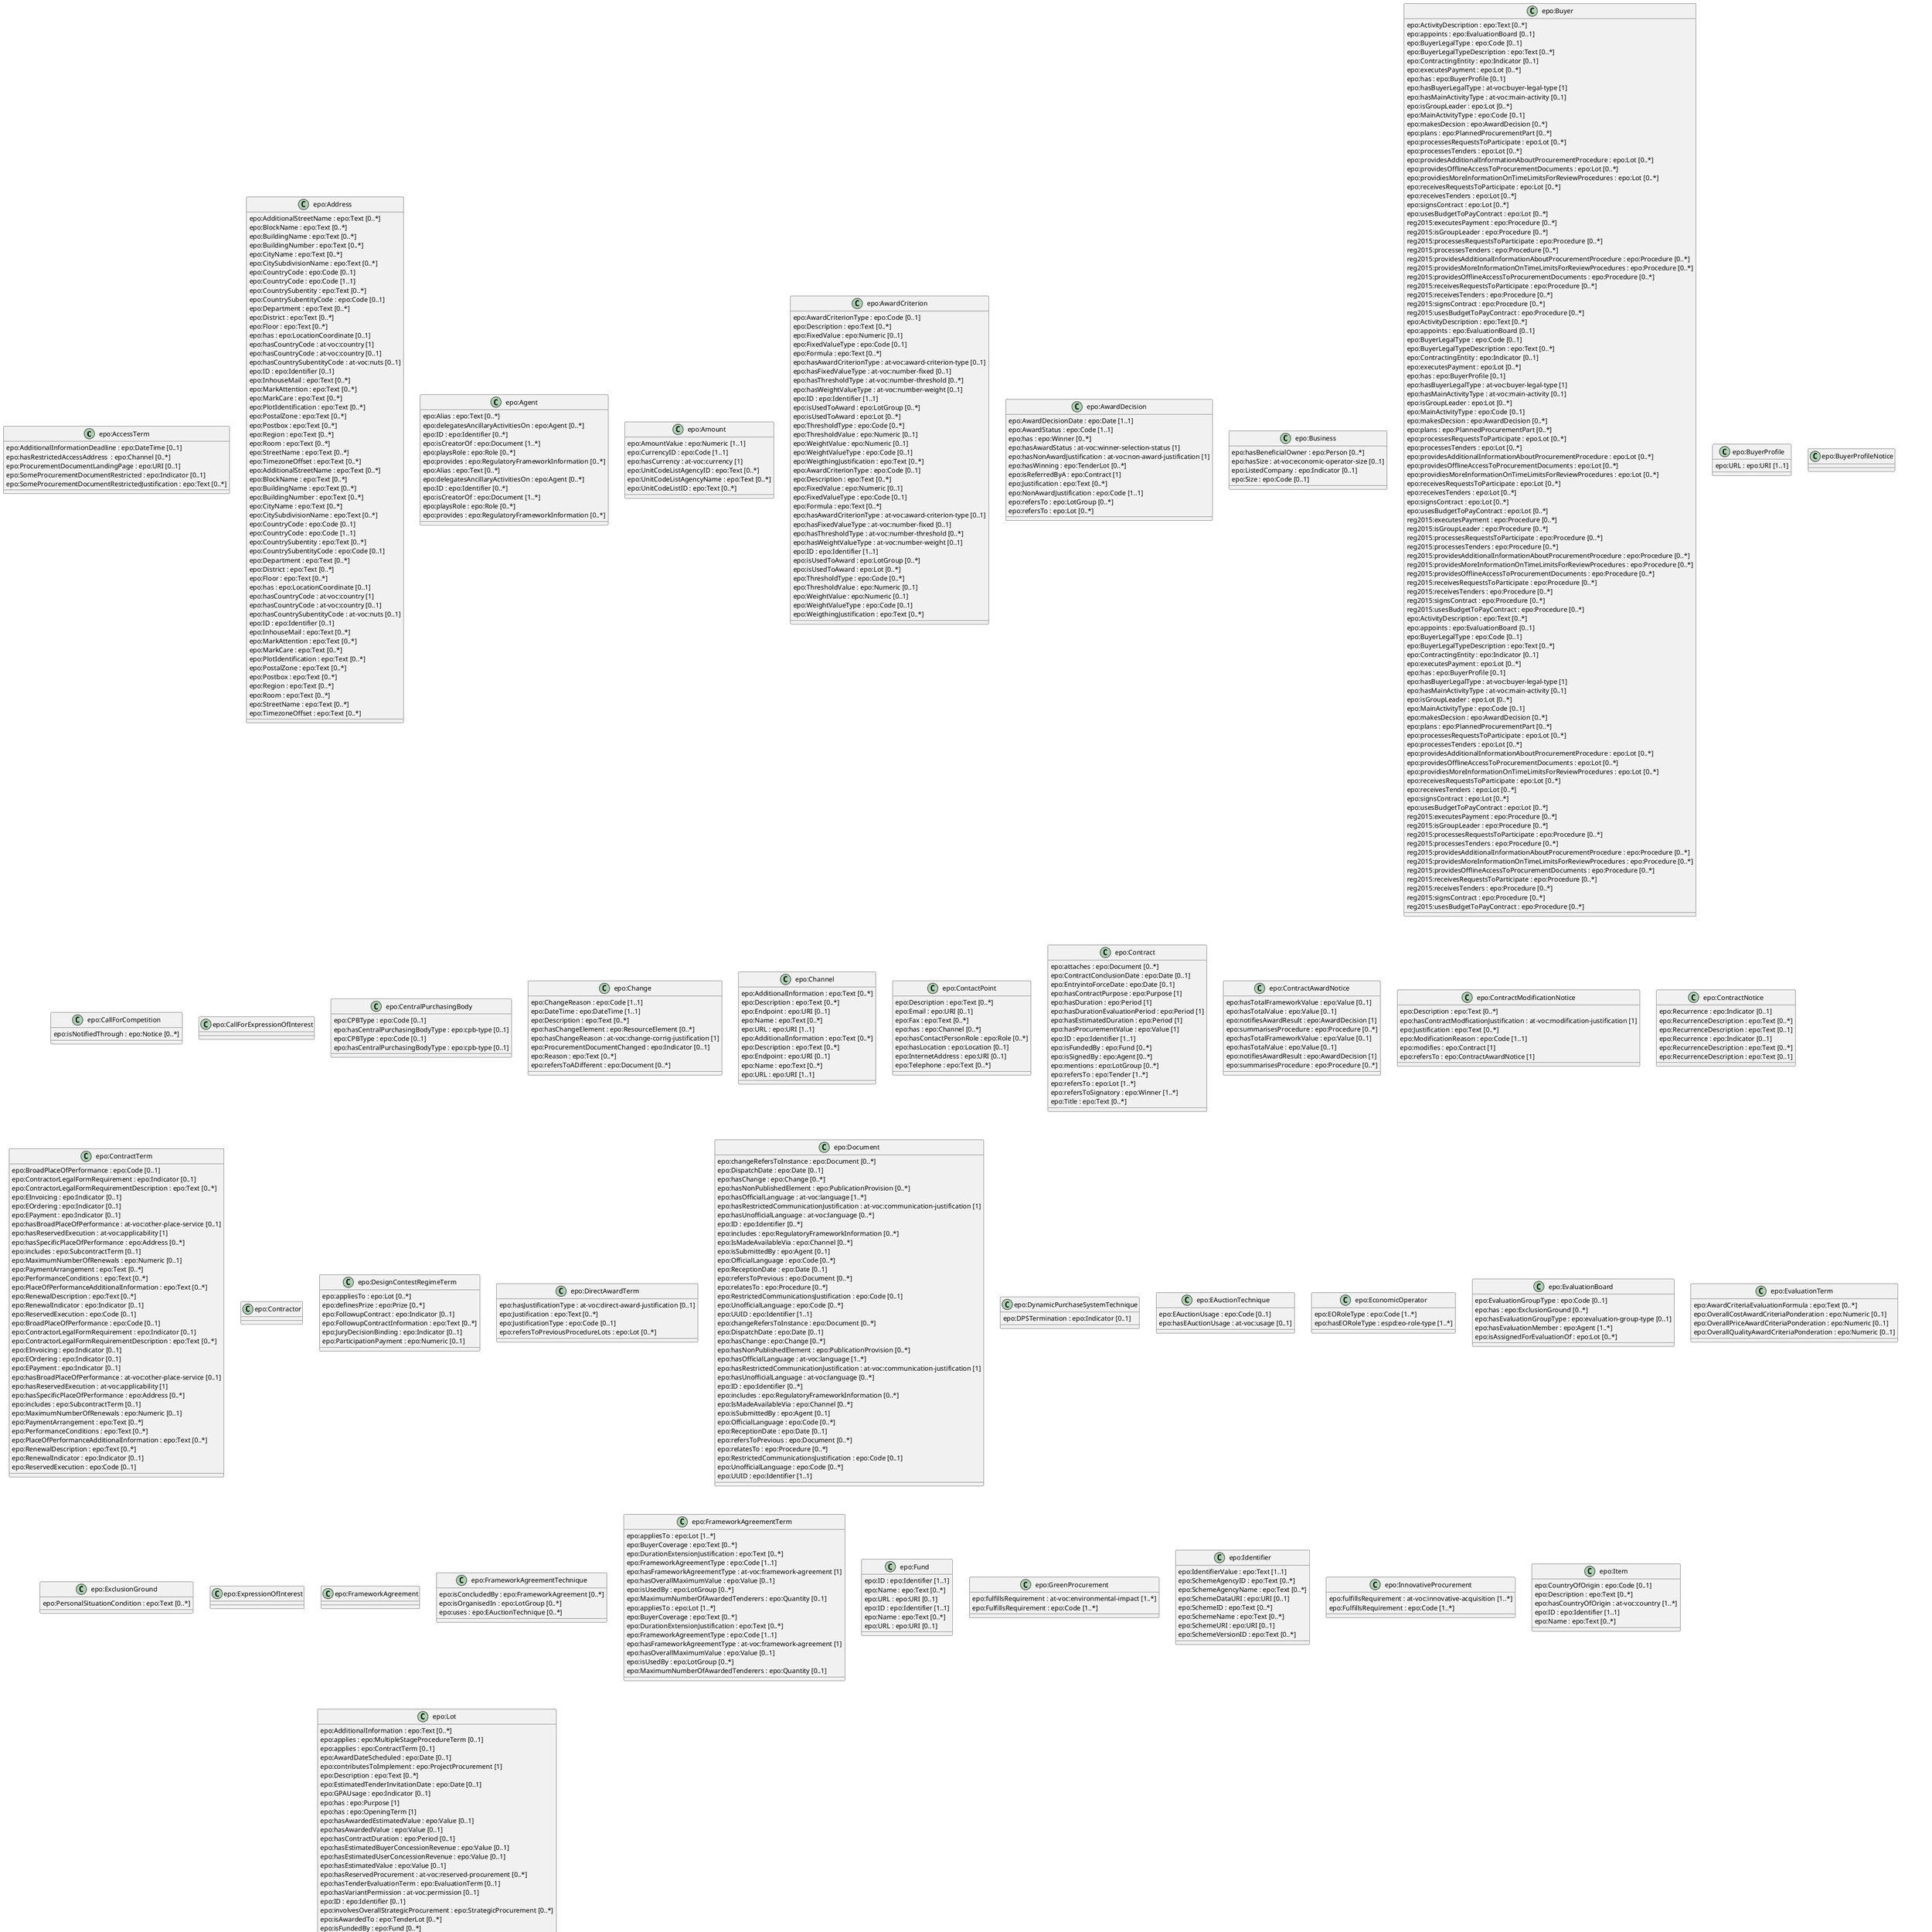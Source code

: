 
@startuml
class "epo:AccessTerm" {
  epo:AdditionalInformationDeadline : epo:DateTime [0..1]
  epo:hasRestrictedAccessAddress  : epo:Channel [0..*]
  epo:ProcurementDocumentLandingPage : epo:URI [0..1]
  epo:SomeProcurementDocumentRestricted : epo:Indicator [0..1]
  epo:SomeProcurementDocumentRestrictedJustification : epo:Text [0..*]
}

class "epo:Address" {
  epo:AdditionalStreetName : epo:Text [0..*]
  epo:BlockName : epo:Text [0..*]
  epo:BuildingName : epo:Text [0..*]
  epo:BuildingNumber : epo:Text [0..*]
  epo:CityName : epo:Text [0..*]
  epo:CitySubdivisionName : epo:Text [0..*]
  epo:CountryCode : epo:Code [0..1]
  epo:CountryCode : epo:Code [1..1]
  epo:CountrySubentity : epo:Text [0..*]
  epo:CountrySubentityCode : epo:Code [0..1]
  epo:Department : epo:Text [0..*]
  epo:District : epo:Text [0..*]
  epo:Floor : epo:Text [0..*]
  epo:has : epo:LocationCoordinate [0..1]
  epo:hasCountryCode : at-voc:country [1]
  epo:hasCountryCode : at-voc:country [0..1]
  epo:hasCountrySubentityCode : at-voc:nuts [0..1]
  epo:ID : epo:Identifier [0..1]
  epo:InhouseMail : epo:Text [0..*]
  epo:MarkAttention : epo:Text [0..*]
  epo:MarkCare : epo:Text [0..*]
  epo:PlotIdentification : epo:Text [0..*]
  epo:PostalZone : epo:Text [0..*]
  epo:Postbox : epo:Text [0..*]
  epo:Region : epo:Text [0..*]
  epo:Room : epo:Text [0..*]
  epo:StreetName : epo:Text [0..*]
  epo:TimezoneOffset : epo:Text [0..*]
}

class "epo:Address" {
  epo:AdditionalStreetName : epo:Text [0..*]
  epo:BlockName : epo:Text [0..*]
  epo:BuildingName : epo:Text [0..*]
  epo:BuildingNumber : epo:Text [0..*]
  epo:CityName : epo:Text [0..*]
  epo:CitySubdivisionName : epo:Text [0..*]
  epo:CountryCode : epo:Code [0..1]
  epo:CountryCode : epo:Code [1..1]
  epo:CountrySubentity : epo:Text [0..*]
  epo:CountrySubentityCode : epo:Code [0..1]
  epo:Department : epo:Text [0..*]
  epo:District : epo:Text [0..*]
  epo:Floor : epo:Text [0..*]
  epo:has : epo:LocationCoordinate [0..1]
  epo:hasCountryCode : at-voc:country [1]
  epo:hasCountryCode : at-voc:country [0..1]
  epo:hasCountrySubentityCode : at-voc:nuts [0..1]
  epo:ID : epo:Identifier [0..1]
  epo:InhouseMail : epo:Text [0..*]
  epo:MarkAttention : epo:Text [0..*]
  epo:MarkCare : epo:Text [0..*]
  epo:PlotIdentification : epo:Text [0..*]
  epo:PostalZone : epo:Text [0..*]
  epo:Postbox : epo:Text [0..*]
  epo:Region : epo:Text [0..*]
  epo:Room : epo:Text [0..*]
  epo:StreetName : epo:Text [0..*]
  epo:TimezoneOffset : epo:Text [0..*]
}

class "epo:Agent" {
  epo:Alias : epo:Text [0..*]
  epo:delegatesAncillaryActivitiesOn : epo:Agent [0..*]
  epo:ID : epo:Identifier [0..*]
  epo:isCreatorOf : epo:Document [1..*]
  epo:playsRole : epo:Role [0..*]
  epo:provides : epo:RegulatoryFrameworkInformation [0..*]
}

class "epo:Agent" {
  epo:Alias : epo:Text [0..*]
  epo:delegatesAncillaryActivitiesOn : epo:Agent [0..*]
  epo:ID : epo:Identifier [0..*]
  epo:isCreatorOf : epo:Document [1..*]
  epo:playsRole : epo:Role [0..*]
  epo:provides : epo:RegulatoryFrameworkInformation [0..*]
}

class "epo:Amount" {
  epo:AmountValue : epo:Numeric [1..1]
  epo:CurrencyID : epo:Code [1..1]
  epo:hasCurrency : at-voc:currency [1]
  epo:UnitCodeListAgencyID : epo:Text [0..*]
  epo:UnitCodeListAgencyName : epo:Text [0..*]
  epo:UnitCodeListID : epo:Text [0..*]
}

class "epo:AwardCriterion" {
  epo:AwardCriterionType : epo:Code [0..1]
  epo:Description : epo:Text [0..*]
  epo:FixedValue : epo:Numeric [0..1]
  epo:FixedValueType : epo:Code [0..1]
  epo:Formula : epo:Text [0..*]
  epo:hasAwardCriterionType : at-voc:award-criterion-type [0..1]
  epo:hasFixedValueType : at-voc:number-fixed [0..1]
  epo:hasThresholdType : at-voc:number-threshold [0..*]
  epo:hasWeightValueType : at-voc:number-weight [0..1]
  epo:ID : epo:Identifier [1..1]
  epo:isUsedToAward : epo:LotGroup [0..*]
  epo:isUsedToAward : epo:Lot [0..*]
  epo:ThresholdType : epo:Code [0..*]
  epo:ThresholdValue : epo:Numeric [0..1]
  epo:WeightValue : epo:Numeric [0..1]
  epo:WeightValueType : epo:Code [0..1]
  epo:WeigthingJustification : epo:Text [0..*]
}

class "epo:AwardCriterion" {
  epo:AwardCriterionType : epo:Code [0..1]
  epo:Description : epo:Text [0..*]
  epo:FixedValue : epo:Numeric [0..1]
  epo:FixedValueType : epo:Code [0..1]
  epo:Formula : epo:Text [0..*]
  epo:hasAwardCriterionType : at-voc:award-criterion-type [0..1]
  epo:hasFixedValueType : at-voc:number-fixed [0..1]
  epo:hasThresholdType : at-voc:number-threshold [0..*]
  epo:hasWeightValueType : at-voc:number-weight [0..1]
  epo:ID : epo:Identifier [1..1]
  epo:isUsedToAward : epo:LotGroup [0..*]
  epo:isUsedToAward : epo:Lot [0..*]
  epo:ThresholdType : epo:Code [0..*]
  epo:ThresholdValue : epo:Numeric [0..1]
  epo:WeightValue : epo:Numeric [0..1]
  epo:WeightValueType : epo:Code [0..1]
  epo:WeigthingJustification : epo:Text [0..*]
}

class "epo:AwardDecision" {
  epo:AwardDecisionDate : epo:Date [1..1]
  epo:AwardStatus : epo:Code [1..1]
  epo:has : epo:Winner [0..*]
  epo:hasAwardStatus : at-voc:winner-selection-status [1]
  epo:hasNonAwardJustification : at-voc:non-award-justification [1]
  epo:hasWinning : epo:TenderLot [0..*]
  epo:isReferredByA : epo:Contract [1]
  epo:Justification : epo:Text [0..*]
  epo:NonAwardJustification : epo:Code [1..1]
  epo:refersTo : epo:LotGroup [0..*]
  epo:refersTo : epo:Lot [0..*]
}

class "epo:Business" {
  epo:hasBeneficialOwner : epo:Person [0..*]
  epo:hasSize : at-voc:economic-operator-size [0..1]
  epo:ListedCompany : epo:Indicator [0..1]
  epo:Size : epo:Code [0..1]
}

class "epo:Buyer" {
  epo:ActivityDescription : epo:Text [0..*]
  epo:appoints : epo:EvaluationBoard [0..1]
  epo:BuyerLegalType : epo:Code [0..1]
  epo:BuyerLegalTypeDescription : epo:Text [0..*]
  epo:ContractingEntity : epo:Indicator [0..1]
  epo:executesPayment : epo:Lot [0..*]
  epo:has : epo:BuyerProfile [0..1]
  epo:hasBuyerLegalType : at-voc:buyer-legal-type [1]
  epo:hasMainActivityType : at-voc:main-activity [0..1]
  epo:isGroupLeader : epo:Lot [0..*]
  epo:MainActivityType : epo:Code [0..1]
  epo:makesDecsion : epo:AwardDecision [0..*]
  epo:plans : epo:PlannedProcurementPart [0..*]
  epo:processesRequestsToParticipate : epo:Lot [0..*]
  epo:processesTenders : epo:Lot [0..*]
  epo:providesAdditionalInformationAboutProcurementProcedure : epo:Lot [0..*]
  epo:providesOfflineAccessToProcurementDocuments : epo:Lot [0..*]
  epo:providiesMoreInformationOnTimeLimitsForReviewProcedures : epo:Lot [0..*]
  epo:receivesRequestsToParticipate : epo:Lot [0..*]
  epo:receivesTenders : epo:Lot [0..*]
  epo:signsContract : epo:Lot [0..*]
  epo:usesBudgetToPayContract : epo:Lot [0..*]
  reg2015:executesPayment : epo:Procedure [0..*]
  reg2015:isGroupLeader : epo:Procedure [0..*]
  reg2015:processesRequestsToParticipate : epo:Procedure [0..*]
  reg2015:processesTenders : epo:Procedure [0..*]
  reg2015:providesAdditionalInformationAboutProcurementProcedure : epo:Procedure [0..*]
  reg2015:providesMoreInformationOnTimeLimitsForReviewProcedures : epo:Procedure [0..*]
  reg2015:providesOfflineAccessToProcurementDocuments : epo:Procedure [0..*]
  reg2015:receivesRequestsToParticipate : epo:Procedure [0..*]
  reg2015:receivesTenders : epo:Procedure [0..*]
  reg2015:signsContract : epo:Procedure [0..*]
  reg2015:usesBudgetToPayContract : epo:Procedure [0..*]
}

class "epo:Buyer" {
  epo:ActivityDescription : epo:Text [0..*]
  epo:appoints : epo:EvaluationBoard [0..1]
  epo:BuyerLegalType : epo:Code [0..1]
  epo:BuyerLegalTypeDescription : epo:Text [0..*]
  epo:ContractingEntity : epo:Indicator [0..1]
  epo:executesPayment : epo:Lot [0..*]
  epo:has : epo:BuyerProfile [0..1]
  epo:hasBuyerLegalType : at-voc:buyer-legal-type [1]
  epo:hasMainActivityType : at-voc:main-activity [0..1]
  epo:isGroupLeader : epo:Lot [0..*]
  epo:MainActivityType : epo:Code [0..1]
  epo:makesDecsion : epo:AwardDecision [0..*]
  epo:plans : epo:PlannedProcurementPart [0..*]
  epo:processesRequestsToParticipate : epo:Lot [0..*]
  epo:processesTenders : epo:Lot [0..*]
  epo:providesAdditionalInformationAboutProcurementProcedure : epo:Lot [0..*]
  epo:providesOfflineAccessToProcurementDocuments : epo:Lot [0..*]
  epo:providiesMoreInformationOnTimeLimitsForReviewProcedures : epo:Lot [0..*]
  epo:receivesRequestsToParticipate : epo:Lot [0..*]
  epo:receivesTenders : epo:Lot [0..*]
  epo:signsContract : epo:Lot [0..*]
  epo:usesBudgetToPayContract : epo:Lot [0..*]
  reg2015:executesPayment : epo:Procedure [0..*]
  reg2015:isGroupLeader : epo:Procedure [0..*]
  reg2015:processesRequestsToParticipate : epo:Procedure [0..*]
  reg2015:processesTenders : epo:Procedure [0..*]
  reg2015:providesAdditionalInformationAboutProcurementProcedure : epo:Procedure [0..*]
  reg2015:providesMoreInformationOnTimeLimitsForReviewProcedures : epo:Procedure [0..*]
  reg2015:providesOfflineAccessToProcurementDocuments : epo:Procedure [0..*]
  reg2015:receivesRequestsToParticipate : epo:Procedure [0..*]
  reg2015:receivesTenders : epo:Procedure [0..*]
  reg2015:signsContract : epo:Procedure [0..*]
  reg2015:usesBudgetToPayContract : epo:Procedure [0..*]
}

class "epo:Buyer" {
  epo:ActivityDescription : epo:Text [0..*]
  epo:appoints : epo:EvaluationBoard [0..1]
  epo:BuyerLegalType : epo:Code [0..1]
  epo:BuyerLegalTypeDescription : epo:Text [0..*]
  epo:ContractingEntity : epo:Indicator [0..1]
  epo:executesPayment : epo:Lot [0..*]
  epo:has : epo:BuyerProfile [0..1]
  epo:hasBuyerLegalType : at-voc:buyer-legal-type [1]
  epo:hasMainActivityType : at-voc:main-activity [0..1]
  epo:isGroupLeader : epo:Lot [0..*]
  epo:MainActivityType : epo:Code [0..1]
  epo:makesDecsion : epo:AwardDecision [0..*]
  epo:plans : epo:PlannedProcurementPart [0..*]
  epo:processesRequestsToParticipate : epo:Lot [0..*]
  epo:processesTenders : epo:Lot [0..*]
  epo:providesAdditionalInformationAboutProcurementProcedure : epo:Lot [0..*]
  epo:providesOfflineAccessToProcurementDocuments : epo:Lot [0..*]
  epo:providiesMoreInformationOnTimeLimitsForReviewProcedures : epo:Lot [0..*]
  epo:receivesRequestsToParticipate : epo:Lot [0..*]
  epo:receivesTenders : epo:Lot [0..*]
  epo:signsContract : epo:Lot [0..*]
  epo:usesBudgetToPayContract : epo:Lot [0..*]
  reg2015:executesPayment : epo:Procedure [0..*]
  reg2015:isGroupLeader : epo:Procedure [0..*]
  reg2015:processesRequestsToParticipate : epo:Procedure [0..*]
  reg2015:processesTenders : epo:Procedure [0..*]
  reg2015:providesAdditionalInformationAboutProcurementProcedure : epo:Procedure [0..*]
  reg2015:providesMoreInformationOnTimeLimitsForReviewProcedures : epo:Procedure [0..*]
  reg2015:providesOfflineAccessToProcurementDocuments : epo:Procedure [0..*]
  reg2015:receivesRequestsToParticipate : epo:Procedure [0..*]
  reg2015:receivesTenders : epo:Procedure [0..*]
  reg2015:signsContract : epo:Procedure [0..*]
  reg2015:usesBudgetToPayContract : epo:Procedure [0..*]
}

class "epo:BuyerProfile" {
  epo:URL : epo:URI [1..1]
}

class "epo:BuyerProfileNotice" {

}

class "epo:CallForCompetition" {
  epo:isNotifiedThrough : epo:Notice [0..*]
}

class "epo:CallForExpressionOfInterest" {

}

class "epo:CentralPurchasingBody" {
  epo:CPBType : epo:Code [0..1]
  epo:hasCentralPurchasingBodyType : epo:cpb-type [0..1]
}

class "epo:CentralPurchasingBody" {
  epo:CPBType : epo:Code [0..1]
  epo:hasCentralPurchasingBodyType : epo:cpb-type [0..1]
}

class "epo:Change" {
  epo:ChangeReason : epo:Code [1..1]
  epo:DateTime : epo:DateTime [1..1]
  epo:Description : epo:Text [0..*]
  epo:hasChangeElement : epo:ResourceElement [0..*]
  epo:hasChangeReason : at-voc:change-corrig-justification [1]
  epo:ProcurementDocumentChanged : epo:Indicator [0..1]
  epo:Reason : epo:Text [0..*]
  epo:refersToADifferent : epo:Document [0..*]
}

class "epo:Channel" {
  epo:AdditionalInformation : epo:Text [0..*]
  epo:Description : epo:Text [0..*]
  epo:Endpoint : epo:URI [0..1]
  epo:Name : epo:Text [0..*]
  epo:URL : epo:URI [1..1]
}

class "epo:Channel" {
  epo:AdditionalInformation : epo:Text [0..*]
  epo:Description : epo:Text [0..*]
  epo:Endpoint : epo:URI [0..1]
  epo:Name : epo:Text [0..*]
  epo:URL : epo:URI [1..1]
}

class "epo:ContactPoint" {
  epo:Description : epo:Text [0..*]
  epo:Email : epo:URI [0..1]
  epo:Fax : epo:Text [0..*]
  epo:has : epo:Channel [0..*]
  epo:hasContactPersonRole : epo:Role [0..*]
  epo:hasLocation : epo:Location [0..1]
  epo:InternetAddress : epo:URI [0..1]
  epo:Telephone : epo:Text [0..*]
}

class "epo:Contract" {
  epo:attaches : epo:Document [0..*]
  epo:ContractConclusionDate : epo:Date [0..1]
  epo:EntryintoForceDate : epo:Date [0..1]
  epo:hasContractPurpose : epo:Purpose [1]
  epo:hasDuration : epo:Period [1]
  epo:hasDurationEvaluationPeriod : epo:Period [1]
  epo:hasEstimatedDuration : epo:Period [1]
  epo:hasProcurementValue : epo:Value [1]
  epo:ID : epo:Identifier [1..1]
  epo:isFundedBy : epo:Fund [0..*]
  epo:isSignedBy : epo:Agent [0..*]
  epo:mentions : epo:LotGroup [0..*]
  epo:refersTo : epo:Tender [1..*]
  epo:refersTo : epo:Lot [1..*]
  epo:refersToSignatory : epo:Winner [1..*]
  epo:Title : epo:Text [0..*]
}

class "epo:ContractAwardNotice" {
  epo:hasTotalFrameworkValue : epo:Value [0..1]
  epo:hasTotalValue : epo:Value [0..1]
  epo:notifiesAwardResult : epo:AwardDecision [1]
  epo:summarisesProcedure : epo:Procedure [0..*]
}

class "epo:ContractAwardNotice" {
  epo:hasTotalFrameworkValue : epo:Value [0..1]
  epo:hasTotalValue : epo:Value [0..1]
  epo:notifiesAwardResult : epo:AwardDecision [1]
  epo:summarisesProcedure : epo:Procedure [0..*]
}

class "epo:ContractModificationNotice" {
  epo:Description : epo:Text [0..*]
  epo:hasContractModficationJustification : at-voc:modification-justification [1]
  epo:Justification : epo:Text [0..*]
  epo:ModificationReason : epo:Code [1..1]
  epo:modifies : epo:Contract [1]
  epo:refersTo : epo:ContractAwardNotice [1]
}

class "epo:ContractNotice" {
  epo:Recurrence : epo:Indicator [0..1]
  epo:RecurrenceDescription : epo:Text [0..*]
  epo:RecurrenceDescription : epo:Text [0..1]
}

class "epo:ContractNotice" {
  epo:Recurrence : epo:Indicator [0..1]
  epo:RecurrenceDescription : epo:Text [0..*]
  epo:RecurrenceDescription : epo:Text [0..1]
}

class "epo:ContractTerm" {
  epo:BroadPlaceOfPerformance : epo:Code [0..1]
  epo:ContractorLegalFormRequirement : epo:Indicator [0..1]
  epo:ContractorLegalFormRequirementDescription : epo:Text [0..*]
  epo:EInvoicing : epo:Indicator [0..1]
  epo:EOrdering : epo:Indicator [0..1]
  epo:EPayment : epo:Indicator [0..1]
  epo:hasBroadPlaceOfPerformance : at-voc:other-place-service [0..1]
  epo:hasReservedExecution : at-voc:applicability [1]
  epo:hasSpecificPlaceOfPerformance : epo:Address [0..*]
  epo:includes : epo:SubcontractTerm [0..1]
  epo:MaximumNumberOfRenewals : epo:Numeric [0..1]
  epo:PaymentArrangement : epo:Text [0..*]
  epo:PerformanceConditions : epo:Text [0..*]
  epo:PlaceOfPerformanceAdditionalInformation : epo:Text [0..*]
  epo:RenewalDescription : epo:Text [0..*]
  epo:RenewalIndicator : epo:Indicator [0..1]
  epo:ReservedExecution : epo:Code [0..1]
}

class "epo:ContractTerm" {
  epo:BroadPlaceOfPerformance : epo:Code [0..1]
  epo:ContractorLegalFormRequirement : epo:Indicator [0..1]
  epo:ContractorLegalFormRequirementDescription : epo:Text [0..*]
  epo:EInvoicing : epo:Indicator [0..1]
  epo:EOrdering : epo:Indicator [0..1]
  epo:EPayment : epo:Indicator [0..1]
  epo:hasBroadPlaceOfPerformance : at-voc:other-place-service [0..1]
  epo:hasReservedExecution : at-voc:applicability [1]
  epo:hasSpecificPlaceOfPerformance : epo:Address [0..*]
  epo:includes : epo:SubcontractTerm [0..1]
  epo:MaximumNumberOfRenewals : epo:Numeric [0..1]
  epo:PaymentArrangement : epo:Text [0..*]
  epo:PerformanceConditions : epo:Text [0..*]
  epo:PlaceOfPerformanceAdditionalInformation : epo:Text [0..*]
  epo:RenewalDescription : epo:Text [0..*]
  epo:RenewalIndicator : epo:Indicator [0..1]
  epo:ReservedExecution : epo:Code [0..1]
}

class "epo:Contractor" {

}

class "epo:DesignContestRegimeTerm" {
  epo:appliesTo : epo:Lot [0..*]
  epo:definesPrize : epo:Prize [0..*]
  epo:FollowupContract : epo:Indicator [0..1]
  epo:FollowupContractInformation : epo:Text [0..*]
  epo:JuryDecisionBinding : epo:Indicator [0..1]
  epo:ParticipationPayment : epo:Numeric [0..1]
}

class "epo:DirectAwardTerm" {
  epo:hasJustificationType : at-voc:direct-award-justification [0..1]
  epo:Justification : epo:Text [0..*]
  epo:JustificationType : epo:Code [0..1]
  epo:refersToPreviousProcedureLots : epo:Lot [0..*]
}

class "epo:Document" {
  epo:changeRefersToInstance : epo:Document [0..*]
  epo:DispatchDate : epo:Date [0..1]
  epo:hasChange : epo:Change [0..*]
  epo:hasNonPublishedElement : epo:PublicationProvision [0..*]
  epo:hasOfficialLanguage : at-voc:language [1..*]
  epo:hasRestrictedCommunicationJustification : at-voc:communication-justification [1]
  epo:hasUnofficialLanguage : at-voc:language [0..*]
  epo:ID : epo:Identifier [0..*]
  epo:includes : epo:RegulatoryFrameworkInformation [0..*]
  epo:IsMadeAvailableVia : epo:Channel [0..*]
  epo:isSubmittedBy : epo:Agent [0..1]
  epo:OfficialLanguage : epo:Code [0..*]
  epo:ReceptionDate : epo:Date [0..1]
  epo:refersToPrevious : epo:Document [0..*]
  epo:relatesTo : epo:Procedure [0..*]
  epo:RestrictedCommunicationsJustification : epo:Code [0..1]
  epo:UnofficialLanguage : epo:Code [0..*]
  epo:UUID : epo:Identifier [1..1]
}

class "epo:Document" {
  epo:changeRefersToInstance : epo:Document [0..*]
  epo:DispatchDate : epo:Date [0..1]
  epo:hasChange : epo:Change [0..*]
  epo:hasNonPublishedElement : epo:PublicationProvision [0..*]
  epo:hasOfficialLanguage : at-voc:language [1..*]
  epo:hasRestrictedCommunicationJustification : at-voc:communication-justification [1]
  epo:hasUnofficialLanguage : at-voc:language [0..*]
  epo:ID : epo:Identifier [0..*]
  epo:includes : epo:RegulatoryFrameworkInformation [0..*]
  epo:IsMadeAvailableVia : epo:Channel [0..*]
  epo:isSubmittedBy : epo:Agent [0..1]
  epo:OfficialLanguage : epo:Code [0..*]
  epo:ReceptionDate : epo:Date [0..1]
  epo:refersToPrevious : epo:Document [0..*]
  epo:relatesTo : epo:Procedure [0..*]
  epo:RestrictedCommunicationsJustification : epo:Code [0..1]
  epo:UnofficialLanguage : epo:Code [0..*]
  epo:UUID : epo:Identifier [1..1]
}

class "epo:DynamicPurchaseSystemTechnique" {
  epo:DPSTermination : epo:Indicator [0..1]
}

class "epo:EAuctionTechnique" {
  epo:EAuctionUsage : epo:Code [0..1]
  epo:hasEAuctionUsage : at-voc:usage [0..1]
}

class "epo:EconomicOperator" {
  epo:EORoleType : epo:Code [1..*]
  epo:hasEORoleType : espd:eo-role-type [1..*]
}

class "epo:EvaluationBoard" {
  epo:EvaluationGroupType : epo:Code [0..1]
  epo:has : epo:ExclusionGround [0..*]
  epo:hasEvaluationGroupType : epo:evaluation-group-type [0..1]
  epo:hasEvaluationMember : epo:Agent [1..*]
  epo:isAssignedForEvaluationOf : epo:Lot [0..*]
}

class "epo:EvaluationTerm" {
  epo:AwardCriteriaEvaluationFormula : epo:Text [0..*]
  epo:OverallCostAwardCriteriaPonderation : epo:Numeric [0..1]
  epo:OverallPriceAwardCriteriaPonderation : epo:Numeric [0..1]
  epo:OverallQualityAwardCriteriaPonderation : epo:Numeric [0..1]
}

class "epo:ExclusionGround" {
  epo:PersonalSituationCondition : epo:Text [0..*]
}

class "epo:ExpressionOfInterest" {

}

class "epo:FrameworkAgreement" {

}

class "epo:FrameworkAgreementTechnique" {
  epo:isConcludedBy : epo:FrameworkAgreement [0..*]
  epo:isOrganisedIn : epo:LotGroup [0..*]
  epo:uses : epo:EAuctionTechnique [0..*]
}

class "epo:FrameworkAgreementTerm" {
  epo:appliesTo : epo:Lot [1..*]
  epo:BuyerCoverage : epo:Text [0..*]
  epo:DurationExtensionJustification : epo:Text [0..*]
  epo:FrameworkAgreementType : epo:Code [1..1]
  epo:hasFrameworkAgreementType : at-voc:framework-agreement [1]
  epo:hasOverallMaximumValue : epo:Value [0..1]
  epo:isUsedBy : epo:LotGroup [0..*]
  epo:MaximumNumberOfAwardedTenderers : epo:Quantity [0..1]
}

class "epo:FrameworkAgreementTerm" {
  epo:appliesTo : epo:Lot [1..*]
  epo:BuyerCoverage : epo:Text [0..*]
  epo:DurationExtensionJustification : epo:Text [0..*]
  epo:FrameworkAgreementType : epo:Code [1..1]
  epo:hasFrameworkAgreementType : at-voc:framework-agreement [1]
  epo:hasOverallMaximumValue : epo:Value [0..1]
  epo:isUsedBy : epo:LotGroup [0..*]
  epo:MaximumNumberOfAwardedTenderers : epo:Quantity [0..1]
}

class "epo:Fund" {
  epo:ID : epo:Identifier [1..1]
  epo:Name : epo:Text [0..*]
  epo:URL : epo:URI [0..1]
}

class "epo:Fund" {
  epo:ID : epo:Identifier [1..1]
  epo:Name : epo:Text [0..*]
  epo:URL : epo:URI [0..1]
}

class "epo:GreenProcurement" {
  epo:fulfillsRequirement : at-voc:environmental-impact [1..*]
  epo:FulfillsRequirement : epo:Code [1..*]
}

class "epo:Identifier" {
  epo:IdentifierValue : epo:Text [1..1]
  epo:SchemeAgencyID : epo:Text [0..*]
  epo:SchemeAgencyName : epo:Text [0..*]
  epo:SchemeDataURI : epo:URI [0..1]
  epo:SchemeID : epo:Text [0..*]
  epo:SchemeName : epo:Text [0..*]
  epo:SchemeURI : epo:URI [0..1]
  epo:SchemeVersionID : epo:Text [0..*]
}

class "epo:InnovativeProcurement" {
  epo:fulfillsRequirement : at-voc:innovative-acquisition [1..*]
  epo:FulfillsRequirement : epo:Code [1..*]
}

class "epo:Item" {
  epo:CountryOfOrigin : epo:Code [0..1]
  epo:Description : epo:Text [0..*]
  epo:hasCountryOfOrigin : at-voc:country [1..*]
  epo:ID : epo:Identifier [1..1]
  epo:Name : epo:Text [0..*]
}

class "epo:Location" {
  epo:hasPostalAddress : epo:Address [0..1]
}

class "epo:Location" {
  epo:hasPostalAddress : epo:Address [0..1]
}

class "epo:LocationCoordinate" {
  epo:Altitude : epo:Text [0..*]
  epo:Latitude : epo:Text [0..*]
  epo:Longitude : epo:Text [0..*]
}

class "epo:Lot" {
  epo:AdditionalInformation : epo:Text [0..*]
  epo:applies : epo:MultipleStageProcedureTerm [0..1]
  epo:applies : epo:ContractTerm [0..1]
  epo:AwardDateScheduled : epo:Date [0..1]
  epo:contributesToImplement : epo:ProjectProcurement [1]
  epo:Description : epo:Text [0..*]
  epo:EstimatedTenderInvitationDate : epo:Date [0..1]
  epo:GPAUsage : epo:Indicator [0..1]
  epo:has : epo:Purpose [1]
  epo:has : epo:OpeningTerm [1]
  epo:hasAwardedEstimatedValue : epo:Value [0..1]
  epo:hasAwardedValue : epo:Value [0..1]
  epo:hasContractDuration : epo:Period [0..1]
  epo:hasEstimatedBuyerConcessionRevenue : epo:Value [0..1]
  epo:hasEstimatedUserConcessionRevenue : epo:Value [0..1]
  epo:hasEstimatedValue : epo:Value [0..1]
  epo:hasReservedProcurement : at-voc:reserved-procurement [0..*]
  epo:hasTenderEvaluationTerm : epo:EvaluationTerm [0..1]
  epo:hasVariantPermission : at-voc:permission [0..1]
  epo:ID : epo:Identifier [0..1]
  epo:involvesOverallStrategicProcurement : epo:StrategicProcurement [0..*]
  epo:isAwardedTo : epo:TenderLot [0..*]
  epo:isFundedBy : epo:Fund [0..*]
  epo:isGroupedIn : epo:LotGroup [0..*]
  epo:isProvidedWithin : at-voc:requirement-stage [0..*]
  epo:isReferredToIn : epo:ProcurementDocument [1..*]
  epo:PerformingStafQualificationInformation : epo:Code [0..*]
  epo:providesAdditionalInformation : epo:StatisticalInformation [0..1]
  epo:refersTo : epo:PlannedProcurementPart [0..*]
  epo:refersTo : epo:Item [0..*]
  epo:requires : epo:SecurityClearanceTerm [0..*]
  epo:ReservedProcurement : epo:Code [0..*]
  epo:SMESuitable : epo:Indicator [0..1]
  epo:Title : epo:Text [0..*]
  epo:usesAdhoc : epo:Channel [0..*]
  epo:VariantsPermission : epo:Code [0..1]
}

class "epo:Lot" {
  epo:AdditionalInformation : epo:Text [0..*]
  epo:applies : epo:MultipleStageProcedureTerm [0..1]
  epo:applies : epo:ContractTerm [0..1]
  epo:AwardDateScheduled : epo:Date [0..1]
  epo:contributesToImplement : epo:ProjectProcurement [1]
  epo:Description : epo:Text [0..*]
  epo:EstimatedTenderInvitationDate : epo:Date [0..1]
  epo:GPAUsage : epo:Indicator [0..1]
  epo:has : epo:Purpose [1]
  epo:has : epo:OpeningTerm [1]
  epo:hasAwardedEstimatedValue : epo:Value [0..1]
  epo:hasAwardedValue : epo:Value [0..1]
  epo:hasContractDuration : epo:Period [0..1]
  epo:hasEstimatedBuyerConcessionRevenue : epo:Value [0..1]
  epo:hasEstimatedUserConcessionRevenue : epo:Value [0..1]
  epo:hasEstimatedValue : epo:Value [0..1]
  epo:hasReservedProcurement : at-voc:reserved-procurement [0..*]
  epo:hasTenderEvaluationTerm : epo:EvaluationTerm [0..1]
  epo:hasVariantPermission : at-voc:permission [0..1]
  epo:ID : epo:Identifier [0..1]
  epo:involvesOverallStrategicProcurement : epo:StrategicProcurement [0..*]
  epo:isAwardedTo : epo:TenderLot [0..*]
  epo:isFundedBy : epo:Fund [0..*]
  epo:isGroupedIn : epo:LotGroup [0..*]
  epo:isProvidedWithin : at-voc:requirement-stage [0..*]
  epo:isReferredToIn : epo:ProcurementDocument [1..*]
  epo:PerformingStafQualificationInformation : epo:Code [0..*]
  epo:providesAdditionalInformation : epo:StatisticalInformation [0..1]
  epo:refersTo : epo:PlannedProcurementPart [0..*]
  epo:refersTo : epo:Item [0..*]
  epo:requires : epo:SecurityClearanceTerm [0..*]
  epo:ReservedProcurement : epo:Code [0..*]
  epo:SMESuitable : epo:Indicator [0..1]
  epo:Title : epo:Text [0..*]
  epo:usesAdhoc : epo:Channel [0..*]
  epo:VariantsPermission : epo:Code [0..1]
}

class "epo:LotGroup" {
  epo:Description : epo:Text [0..*]
  epo:hasAwardedValue : epo:Value [0..1]
  epo:hasEstimatedValue : epo:Value [0..1]
  epo:ID : epo:Identifier [1..1]
  epo:isAwardedTo : epo:Tender [0..*]
  epo:Title : epo:Text [0..*]
}

class "epo:Measure" {
  epo:hasUnitCode : at-voc:measurement-unit [1]
  epo:MeasureValue : epo:Numeric [1..1]
  epo:UnitCode : epo:Code [1..1]
  epo:UnitCodeListAgencyID : epo:Text [0..*]
  epo:UnitCodeListAgencyName : epo:Text [0..*]
  epo:UnitCodeListID : epo:Text [0..*]
}

class "epo:Mediator" {

}

class "epo:MultipleStageProcedureTerm" {
  epo:EstimatedInvitationToExpressInterestDate : epo:Date [0..1]
  epo:EstimatedInvitationToTenderDate : epo:Date [0..1]
  epo:MaximumCandidates : epo:Indicator [0..1]
  epo:MaximumNumberOfCandidates : epo:Numeric [0..1]
  epo:MinimumNumberOfCandidates : epo:Numeric [0..1]
  epo:NoNegotiationNecessary : epo:Indicator [0..1]
  epo:SuccessiveReduction : epo:Indicator [0..1]
}

class "epo:MultipleStageProcedureTerm" {
  epo:EstimatedInvitationToExpressInterestDate : epo:Date [0..1]
  epo:EstimatedInvitationToTenderDate : epo:Date [0..1]
  epo:MaximumCandidates : epo:Indicator [0..1]
  epo:MaximumNumberOfCandidates : epo:Numeric [0..1]
  epo:MinimumNumberOfCandidates : epo:Numeric [0..1]
  epo:NoNegotiationNecessary : epo:Indicator [0..1]
  epo:SuccessiveReduction : epo:Indicator [0..1]
}

class "epo:Notice" {
  epo:DPSScope : epo:Code [0..1]
  epo:FormType : epo:Code [1..1]
  epo:hasDPSScope : at-voc:dps-usage [0..1]
  epo:hasFormType : at-voc:form-type [1]
  epo:hasNotificationPhasesType : epo:notification-phases-content-types [0..1]
  epo:NotificationContentType : epo:Code [0..1]
  epo:notifies : epo:Procedure [0..*]
  epo:PreferredPublicationDate : epo:Date [0..1]
  epo:PublicationDate : epo:Date [1..1]
  epo:relatesToNotice : epo:Notice [0..*]
}

class "epo:Notice" {
  epo:DPSScope : epo:Code [0..1]
  epo:FormType : epo:Code [1..1]
  epo:hasDPSScope : at-voc:dps-usage [0..1]
  epo:hasFormType : at-voc:form-type [1]
  epo:hasNotificationPhasesType : epo:notification-phases-content-types [0..1]
  epo:NotificationContentType : epo:Code [0..1]
  epo:notifies : epo:Procedure [0..*]
  epo:PreferredPublicationDate : epo:Date [0..1]
  epo:PublicationDate : epo:Date [1..1]
  epo:relatesToNotice : epo:Notice [0..*]
}

class "epo:OpeningTerm" {
  epo:hasOpeningPlace : epo:Address [0..1]
  epo:hasVirtualTenderOpeningAddress : epo:Channel [0..1]
  epo:OpeningDateTime : epo:DateTime [1..1]
  epo:OpeningDescription : epo:Text [0..*]
  epo:OpeningURL : epo:URI [0..1]
}

class "epo:OpeningTerm" {
  epo:hasOpeningPlace : epo:Address [0..1]
  epo:hasVirtualTenderOpeningAddress : epo:Channel [0..1]
  epo:OpeningDateTime : epo:DateTime [1..1]
  epo:OpeningDescription : epo:Text [0..*]
  epo:OpeningURL : epo:URI [0..1]
}

class "epo:Organisation" {
  epo:hasDefaultContactPoint : epo:ContactPoint [1..*]
  epo:hasLocation : epo:Location [0..*]
  epo:isMemberOf : epo:OrganisationGroup [0..*]
  epo:leadOf : epo:OrganisationGroup [0..*]
  epo:LegalFormType : epo:Code [0..1]
  epo:Name : epo:Text [0..*]
}

class "epo:Organisation" {
  epo:hasDefaultContactPoint : epo:ContactPoint [1..*]
  epo:hasLocation : epo:Location [0..*]
  epo:isMemberOf : epo:OrganisationGroup [0..*]
  epo:leadOf : epo:OrganisationGroup [0..*]
  epo:LegalFormType : epo:Code [0..1]
  epo:Name : epo:Text [0..*]
}

class "epo:OrganisationGroup" {
  epo:GroupType : epo:Text [0..*]
}

class "epo:Period" {
  epo:Description : epo:Text [0..*]
  epo:DurationMeasure : epo:Measure [0..1]
  epo:EndDate : epo:Date [0..1]
  epo:EndTime : epo:Time [0..1]
  epo:hasTimePeriods : at-voc:timeperiod [1..*]
  epo:StartDate : epo:Date [0..1]
  epo:StartTime : epo:Time [0..1]
}

class "epo:Period" {
  epo:Description : epo:Text [0..*]
  epo:DurationMeasure : epo:Measure [0..1]
  epo:EndDate : epo:Date [0..1]
  epo:EndTime : epo:Time [0..1]
  epo:hasTimePeriods : at-voc:timeperiod [1..*]
  epo:StartDate : epo:Date [0..1]
  epo:StartTime : epo:Time [0..1]
}

class "epo:Person" {
  epo:AlternativeName : epo:Text [0..*]
  epo:BirthFamilyName : epo:Text [0..*]
  epo:DateOfBirth : epo:Date [0..1]
  epo:DateOfDeath : epo:Date [0..1]
  epo:FamilyName : epo:Text [0..*]
  epo:FullName : epo:Text [0..*]
  epo:GivenName : epo:Text [0..*]
  epo:hasCountryOfBirth : epo:Location [1]
  epo:hasLegalLocation : epo:Location [0..1]
  epo:hasNationality : at-voc:country [0..*]
  epo:ID : epo:Identifier [0..1]
  epo:Nationality : epo:Code [0..*]
  epo:PatronimicName : epo:Text [0..*]
}

class "epo:PlannedProcurementPart" {
  epo:AdditionalInformation : epo:Text [0..*]
  epo:Description : epo:Text [0..*]
  epo:has : epo:ContractTerm [0..1]
  epo:has : epo:AccessTerm [0..1]
  epo:hasLegalBasisID : at-voc:legal-basis [0..*]
  epo:hasPlannedPeriod : epo:Period [0..1]
  epo:hasPurpose : epo:Purpose [1]
  epo:ID : epo:Identifier [1..1]
  epo:involvesOverallStrategicProcurement : epo:StrategicProcurement [0..*]
  epo:isFundedWith : epo:Fund [0..*]
  epo:LegalBasis : epo:Code [0..*]
  epo:LegalBasisID : epo:URI [0..*]
  epo:refersTo : epo:Document [0..*]
  epo:SMESuitable : epo:Indicator [0..1]
  epo:Title : epo:Text [0..*]
  epo:uses : epo:Channel [0..*]
}

class "epo:PriorInformationNotice" {
  epo:EstimatedContractNoticePublicationDate : epo:Date [1..1]
  epo:EstimatedContractNoticePublicationDate : epo:Date [0..1]
  epo:notifies : epo:PlannedProcurementPart [0..*]
}

class "epo:PriorInformationNotice" {
  epo:EstimatedContractNoticePublicationDate : epo:Date [1..1]
  epo:EstimatedContractNoticePublicationDate : epo:Date [0..1]
  epo:notifies : epo:PlannedProcurementPart [0..*]
}

class "epo:Prize" {
  epo:PrizeRank : epo:Numeric [0..1]
  epo:PrizeValue : epo:Amount [0..1]
}

class "epo:Procedure" {
  epo:Accelerated : epo:Indicator [0..1]
  epo:AcceleratedProcedureJustification : epo:Text [0..*]
  epo:ChoiceJustification : epo:Text [0..*]
  epo:CompetitionTermination : epo:Indicator [0..1]
  epo:Description : epo:Text [0..*]
  epo:DesignContest : epo:Indicator [0..1]
  epo:has : epo:ProcedureTerm [0..1]
  epo:has : epo:DirectAwardTerm [0..1]
  epo:hasEstimatedValue : epo:Value [1]
  epo:hasLegalBasis : at-voc:legal-basis [0..*]
  epo:hasLegalRegime : epo:legal-regime [0..*]
  epo:hasOverallPurpose : epo:Purpose [0..1]
  epo:hasProcedureType : at-voc:procurement-procedure-type [1]
  epo:hasTotalValue : epo:Value [1]
  epo:ID : epo:Identifier [1..1]
  epo:involvesOverallStrategicProcurement : epo:StrategicProcurement [0..*]
  epo:isConcludedBy : epo:Contract [0..*]
  epo:isResponsiblityOf : epo:Buyer [1..*]
  epo:leadsTo : epo:Contract [1..*]
  epo:LegalBasis : epo:Code [0..1]
  epo:LegalBasis : epo:Code [0..*]
  epo:LegalBasisID : epo:URI [0..*]
  epo:LegalRegime : epo:Code [0..*]
  epo:LotMinimumSubmission : epo:Numeric [0..1]
  epo:LotSubmissionLimit : epo:Numeric [0..1]
  epo:MainFeature : epo:Text [0..*]
  epo:MaximumNumberOfLotsToBeAwarded : epo:Numeric [0..1]
  epo:ProcedureType : epo:Code [1..1]
  epo:specifies : epo:Lot [1..*]
  epo:Title : epo:Text [0..*]
  epo:uses : epo:ExclusionGround [0..*]
  epo:uses : epo:AccessTerm [0..*]
  reg2015:AdditionalInformation : epo:Text [0..*]
  reg2015:applies : epo:FrameworkAgreementTerm [0..*]
  reg2015:applies : epo:ReviewTerm [0..*]
  reg2015:applies : epo:SelectionCriterion [0..*]
  reg2015:applies : epo:OpeningTerm [0..*]
  reg2015:applies : epo:ContractTerm [0..*]
  reg2015:applies : epo:SubmissionTerm [0..*]
  reg2015:AwardedByCPB : epo:Code [0..1]
  reg2015:BuyerLegalType : epo:Code [0..1]
  reg2015:BuyerLegalTypeDescription : epo:Text [0..*]
  reg2015:BuyerMainActivity : epo:Code [0..1]
  reg2015:BuyerMainActivityDescription : epo:Text [0..*]
  reg2015:DeadlineTendersAndRequest : epo:DateTime [1..1]
  reg2015:EstimatedTenderAndRequestInvitationDate : epo:Date [0..1]
  reg2015:GPAUsage : epo:Indicator [0..1]
  reg2015:has : epo:MultipleStageProcedureTerm [0..1]
  reg2015:hasBuyerLegalType : at-voc:buyer-legal-type [0..1]
  reg2015:hasCriteriaInProcurementDocument : epo:ProcurementCriterion [1..*]
  reg2015:hasFrameworkAgreementDuration : epo:Period [0..1]
  reg2015:hasReservedProcurement : at-voc:reserved-procurement [1..*]
  reg2015:isFundedBy : epo:Fund [0..*]
  reg2015:JointProcurement : epo:Indicator [0..1]
  reg2015:LanguagesTendersAndRequest : epo:Code [1..*]
  reg2015:LegalBasisDescription : epo:Text [0..*]
  reg2015:PerformingStaffQualificationInformation : epo:Indicator [0..1]
  reg2015:PublicationOfCallForCompetition : epo:Indicator [0..1]
  reg2015:requires : epo:SecurityClearanceTerm [1..*]
  reg2015:uses : epo:Technique [0..*]
  reg2015:usesAdhoc : epo:Channel [0..*]
  reg2015:usesToAward : epo:AwardCriterion [0..*]
  reg2015:VariantPermission : epo:Code [0..1]
}

class "epo:Procedure" {
  epo:Accelerated : epo:Indicator [0..1]
  epo:AcceleratedProcedureJustification : epo:Text [0..*]
  epo:ChoiceJustification : epo:Text [0..*]
  epo:CompetitionTermination : epo:Indicator [0..1]
  epo:Description : epo:Text [0..*]
  epo:DesignContest : epo:Indicator [0..1]
  epo:has : epo:ProcedureTerm [0..1]
  epo:has : epo:DirectAwardTerm [0..1]
  epo:hasEstimatedValue : epo:Value [1]
  epo:hasLegalBasis : at-voc:legal-basis [0..*]
  epo:hasLegalRegime : epo:legal-regime [0..*]
  epo:hasOverallPurpose : epo:Purpose [0..1]
  epo:hasProcedureType : at-voc:procurement-procedure-type [1]
  epo:hasTotalValue : epo:Value [1]
  epo:ID : epo:Identifier [1..1]
  epo:involvesOverallStrategicProcurement : epo:StrategicProcurement [0..*]
  epo:isConcludedBy : epo:Contract [0..*]
  epo:isResponsiblityOf : epo:Buyer [1..*]
  epo:leadsTo : epo:Contract [1..*]
  epo:LegalBasis : epo:Code [0..1]
  epo:LegalBasis : epo:Code [0..*]
  epo:LegalBasisID : epo:URI [0..*]
  epo:LegalRegime : epo:Code [0..*]
  epo:LotMinimumSubmission : epo:Numeric [0..1]
  epo:LotSubmissionLimit : epo:Numeric [0..1]
  epo:MainFeature : epo:Text [0..*]
  epo:MaximumNumberOfLotsToBeAwarded : epo:Numeric [0..1]
  epo:ProcedureType : epo:Code [1..1]
  epo:specifies : epo:Lot [1..*]
  epo:Title : epo:Text [0..*]
  epo:uses : epo:ExclusionGround [0..*]
  epo:uses : epo:AccessTerm [0..*]
  reg2015:AdditionalInformation : epo:Text [0..*]
  reg2015:applies : epo:FrameworkAgreementTerm [0..*]
  reg2015:applies : epo:ReviewTerm [0..*]
  reg2015:applies : epo:SelectionCriterion [0..*]
  reg2015:applies : epo:OpeningTerm [0..*]
  reg2015:applies : epo:ContractTerm [0..*]
  reg2015:applies : epo:SubmissionTerm [0..*]
  reg2015:AwardedByCPB : epo:Code [0..1]
  reg2015:BuyerLegalType : epo:Code [0..1]
  reg2015:BuyerLegalTypeDescription : epo:Text [0..*]
  reg2015:BuyerMainActivity : epo:Code [0..1]
  reg2015:BuyerMainActivityDescription : epo:Text [0..*]
  reg2015:DeadlineTendersAndRequest : epo:DateTime [1..1]
  reg2015:EstimatedTenderAndRequestInvitationDate : epo:Date [0..1]
  reg2015:GPAUsage : epo:Indicator [0..1]
  reg2015:has : epo:MultipleStageProcedureTerm [0..1]
  reg2015:hasBuyerLegalType : at-voc:buyer-legal-type [0..1]
  reg2015:hasCriteriaInProcurementDocument : epo:ProcurementCriterion [1..*]
  reg2015:hasFrameworkAgreementDuration : epo:Period [0..1]
  reg2015:hasReservedProcurement : at-voc:reserved-procurement [1..*]
  reg2015:isFundedBy : epo:Fund [0..*]
  reg2015:JointProcurement : epo:Indicator [0..1]
  reg2015:LanguagesTendersAndRequest : epo:Code [1..*]
  reg2015:LegalBasisDescription : epo:Text [0..*]
  reg2015:PerformingStaffQualificationInformation : epo:Indicator [0..1]
  reg2015:PublicationOfCallForCompetition : epo:Indicator [0..1]
  reg2015:requires : epo:SecurityClearanceTerm [1..*]
  reg2015:uses : epo:Technique [0..*]
  reg2015:usesAdhoc : epo:Channel [0..*]
  reg2015:usesToAward : epo:AwardCriterion [0..*]
  reg2015:VariantPermission : epo:Code [0..1]
}

class "epo:Procedure" {
  epo:Accelerated : epo:Indicator [0..1]
  epo:AcceleratedProcedureJustification : epo:Text [0..*]
  epo:ChoiceJustification : epo:Text [0..*]
  epo:CompetitionTermination : epo:Indicator [0..1]
  epo:Description : epo:Text [0..*]
  epo:DesignContest : epo:Indicator [0..1]
  epo:has : epo:ProcedureTerm [0..1]
  epo:has : epo:DirectAwardTerm [0..1]
  epo:hasEstimatedValue : epo:Value [1]
  epo:hasLegalBasis : at-voc:legal-basis [0..*]
  epo:hasLegalRegime : epo:legal-regime [0..*]
  epo:hasOverallPurpose : epo:Purpose [0..1]
  epo:hasProcedureType : at-voc:procurement-procedure-type [1]
  epo:hasTotalValue : epo:Value [1]
  epo:ID : epo:Identifier [1..1]
  epo:involvesOverallStrategicProcurement : epo:StrategicProcurement [0..*]
  epo:isConcludedBy : epo:Contract [0..*]
  epo:isResponsiblityOf : epo:Buyer [1..*]
  epo:leadsTo : epo:Contract [1..*]
  epo:LegalBasis : epo:Code [0..1]
  epo:LegalBasis : epo:Code [0..*]
  epo:LegalBasisID : epo:URI [0..*]
  epo:LegalRegime : epo:Code [0..*]
  epo:LotMinimumSubmission : epo:Numeric [0..1]
  epo:LotSubmissionLimit : epo:Numeric [0..1]
  epo:MainFeature : epo:Text [0..*]
  epo:MaximumNumberOfLotsToBeAwarded : epo:Numeric [0..1]
  epo:ProcedureType : epo:Code [1..1]
  epo:specifies : epo:Lot [1..*]
  epo:Title : epo:Text [0..*]
  epo:uses : epo:ExclusionGround [0..*]
  epo:uses : epo:AccessTerm [0..*]
  reg2015:AdditionalInformation : epo:Text [0..*]
  reg2015:applies : epo:FrameworkAgreementTerm [0..*]
  reg2015:applies : epo:ReviewTerm [0..*]
  reg2015:applies : epo:SelectionCriterion [0..*]
  reg2015:applies : epo:OpeningTerm [0..*]
  reg2015:applies : epo:ContractTerm [0..*]
  reg2015:applies : epo:SubmissionTerm [0..*]
  reg2015:AwardedByCPB : epo:Code [0..1]
  reg2015:BuyerLegalType : epo:Code [0..1]
  reg2015:BuyerLegalTypeDescription : epo:Text [0..*]
  reg2015:BuyerMainActivity : epo:Code [0..1]
  reg2015:BuyerMainActivityDescription : epo:Text [0..*]
  reg2015:DeadlineTendersAndRequest : epo:DateTime [1..1]
  reg2015:EstimatedTenderAndRequestInvitationDate : epo:Date [0..1]
  reg2015:GPAUsage : epo:Indicator [0..1]
  reg2015:has : epo:MultipleStageProcedureTerm [0..1]
  reg2015:hasBuyerLegalType : at-voc:buyer-legal-type [0..1]
  reg2015:hasCriteriaInProcurementDocument : epo:ProcurementCriterion [1..*]
  reg2015:hasFrameworkAgreementDuration : epo:Period [0..1]
  reg2015:hasReservedProcurement : at-voc:reserved-procurement [1..*]
  reg2015:isFundedBy : epo:Fund [0..*]
  reg2015:JointProcurement : epo:Indicator [0..1]
  reg2015:LanguagesTendersAndRequest : epo:Code [1..*]
  reg2015:LegalBasisDescription : epo:Text [0..*]
  reg2015:PerformingStaffQualificationInformation : epo:Indicator [0..1]
  reg2015:PublicationOfCallForCompetition : epo:Indicator [0..1]
  reg2015:requires : epo:SecurityClearanceTerm [1..*]
  reg2015:uses : epo:Technique [0..*]
  reg2015:usesAdhoc : epo:Channel [0..*]
  reg2015:usesToAward : epo:AwardCriterion [0..*]
  reg2015:VariantPermission : epo:Code [0..1]
}

class "epo:Procedure" {
  epo:Accelerated : epo:Indicator [0..1]
  epo:AcceleratedProcedureJustification : epo:Text [0..*]
  epo:ChoiceJustification : epo:Text [0..*]
  epo:CompetitionTermination : epo:Indicator [0..1]
  epo:Description : epo:Text [0..*]
  epo:DesignContest : epo:Indicator [0..1]
  epo:has : epo:ProcedureTerm [0..1]
  epo:has : epo:DirectAwardTerm [0..1]
  epo:hasEstimatedValue : epo:Value [1]
  epo:hasLegalBasis : at-voc:legal-basis [0..*]
  epo:hasLegalRegime : epo:legal-regime [0..*]
  epo:hasOverallPurpose : epo:Purpose [0..1]
  epo:hasProcedureType : at-voc:procurement-procedure-type [1]
  epo:hasTotalValue : epo:Value [1]
  epo:ID : epo:Identifier [1..1]
  epo:involvesOverallStrategicProcurement : epo:StrategicProcurement [0..*]
  epo:isConcludedBy : epo:Contract [0..*]
  epo:isResponsiblityOf : epo:Buyer [1..*]
  epo:leadsTo : epo:Contract [1..*]
  epo:LegalBasis : epo:Code [0..1]
  epo:LegalBasis : epo:Code [0..*]
  epo:LegalBasisID : epo:URI [0..*]
  epo:LegalRegime : epo:Code [0..*]
  epo:LotMinimumSubmission : epo:Numeric [0..1]
  epo:LotSubmissionLimit : epo:Numeric [0..1]
  epo:MainFeature : epo:Text [0..*]
  epo:MaximumNumberOfLotsToBeAwarded : epo:Numeric [0..1]
  epo:ProcedureType : epo:Code [1..1]
  epo:specifies : epo:Lot [1..*]
  epo:Title : epo:Text [0..*]
  epo:uses : epo:ExclusionGround [0..*]
  epo:uses : epo:AccessTerm [0..*]
  reg2015:AdditionalInformation : epo:Text [0..*]
  reg2015:applies : epo:FrameworkAgreementTerm [0..*]
  reg2015:applies : epo:ReviewTerm [0..*]
  reg2015:applies : epo:SelectionCriterion [0..*]
  reg2015:applies : epo:OpeningTerm [0..*]
  reg2015:applies : epo:ContractTerm [0..*]
  reg2015:applies : epo:SubmissionTerm [0..*]
  reg2015:AwardedByCPB : epo:Code [0..1]
  reg2015:BuyerLegalType : epo:Code [0..1]
  reg2015:BuyerLegalTypeDescription : epo:Text [0..*]
  reg2015:BuyerMainActivity : epo:Code [0..1]
  reg2015:BuyerMainActivityDescription : epo:Text [0..*]
  reg2015:DeadlineTendersAndRequest : epo:DateTime [1..1]
  reg2015:EstimatedTenderAndRequestInvitationDate : epo:Date [0..1]
  reg2015:GPAUsage : epo:Indicator [0..1]
  reg2015:has : epo:MultipleStageProcedureTerm [0..1]
  reg2015:hasBuyerLegalType : at-voc:buyer-legal-type [0..1]
  reg2015:hasCriteriaInProcurementDocument : epo:ProcurementCriterion [1..*]
  reg2015:hasFrameworkAgreementDuration : epo:Period [0..1]
  reg2015:hasReservedProcurement : at-voc:reserved-procurement [1..*]
  reg2015:isFundedBy : epo:Fund [0..*]
  reg2015:JointProcurement : epo:Indicator [0..1]
  reg2015:LanguagesTendersAndRequest : epo:Code [1..*]
  reg2015:LegalBasisDescription : epo:Text [0..*]
  reg2015:PerformingStaffQualificationInformation : epo:Indicator [0..1]
  reg2015:PublicationOfCallForCompetition : epo:Indicator [0..1]
  reg2015:requires : epo:SecurityClearanceTerm [1..*]
  reg2015:uses : epo:Technique [0..*]
  reg2015:usesAdhoc : epo:Channel [0..*]
  reg2015:usesToAward : epo:AwardCriterion [0..*]
  reg2015:VariantPermission : epo:Code [0..1]
}

class "epo:Procedure" {
  epo:Accelerated : epo:Indicator [0..1]
  epo:AcceleratedProcedureJustification : epo:Text [0..*]
  epo:ChoiceJustification : epo:Text [0..*]
  epo:CompetitionTermination : epo:Indicator [0..1]
  epo:Description : epo:Text [0..*]
  epo:DesignContest : epo:Indicator [0..1]
  epo:has : epo:ProcedureTerm [0..1]
  epo:has : epo:DirectAwardTerm [0..1]
  epo:hasEstimatedValue : epo:Value [1]
  epo:hasLegalBasis : at-voc:legal-basis [0..*]
  epo:hasLegalRegime : epo:legal-regime [0..*]
  epo:hasOverallPurpose : epo:Purpose [0..1]
  epo:hasProcedureType : at-voc:procurement-procedure-type [1]
  epo:hasTotalValue : epo:Value [1]
  epo:ID : epo:Identifier [1..1]
  epo:involvesOverallStrategicProcurement : epo:StrategicProcurement [0..*]
  epo:isConcludedBy : epo:Contract [0..*]
  epo:isResponsiblityOf : epo:Buyer [1..*]
  epo:leadsTo : epo:Contract [1..*]
  epo:LegalBasis : epo:Code [0..1]
  epo:LegalBasis : epo:Code [0..*]
  epo:LegalBasisID : epo:URI [0..*]
  epo:LegalRegime : epo:Code [0..*]
  epo:LotMinimumSubmission : epo:Numeric [0..1]
  epo:LotSubmissionLimit : epo:Numeric [0..1]
  epo:MainFeature : epo:Text [0..*]
  epo:MaximumNumberOfLotsToBeAwarded : epo:Numeric [0..1]
  epo:ProcedureType : epo:Code [1..1]
  epo:specifies : epo:Lot [1..*]
  epo:Title : epo:Text [0..*]
  epo:uses : epo:ExclusionGround [0..*]
  epo:uses : epo:AccessTerm [0..*]
  reg2015:AdditionalInformation : epo:Text [0..*]
  reg2015:applies : epo:FrameworkAgreementTerm [0..*]
  reg2015:applies : epo:ReviewTerm [0..*]
  reg2015:applies : epo:SelectionCriterion [0..*]
  reg2015:applies : epo:OpeningTerm [0..*]
  reg2015:applies : epo:ContractTerm [0..*]
  reg2015:applies : epo:SubmissionTerm [0..*]
  reg2015:AwardedByCPB : epo:Code [0..1]
  reg2015:BuyerLegalType : epo:Code [0..1]
  reg2015:BuyerLegalTypeDescription : epo:Text [0..*]
  reg2015:BuyerMainActivity : epo:Code [0..1]
  reg2015:BuyerMainActivityDescription : epo:Text [0..*]
  reg2015:DeadlineTendersAndRequest : epo:DateTime [1..1]
  reg2015:EstimatedTenderAndRequestInvitationDate : epo:Date [0..1]
  reg2015:GPAUsage : epo:Indicator [0..1]
  reg2015:has : epo:MultipleStageProcedureTerm [0..1]
  reg2015:hasBuyerLegalType : at-voc:buyer-legal-type [0..1]
  reg2015:hasCriteriaInProcurementDocument : epo:ProcurementCriterion [1..*]
  reg2015:hasFrameworkAgreementDuration : epo:Period [0..1]
  reg2015:hasReservedProcurement : at-voc:reserved-procurement [1..*]
  reg2015:isFundedBy : epo:Fund [0..*]
  reg2015:JointProcurement : epo:Indicator [0..1]
  reg2015:LanguagesTendersAndRequest : epo:Code [1..*]
  reg2015:LegalBasisDescription : epo:Text [0..*]
  reg2015:PerformingStaffQualificationInformation : epo:Indicator [0..1]
  reg2015:PublicationOfCallForCompetition : epo:Indicator [0..1]
  reg2015:requires : epo:SecurityClearanceTerm [1..*]
  reg2015:uses : epo:Technique [0..*]
  reg2015:usesAdhoc : epo:Channel [0..*]
  reg2015:usesToAward : epo:AwardCriterion [0..*]
  reg2015:VariantPermission : epo:Code [0..1]
}

class "epo:Procedure" {
  epo:Accelerated : epo:Indicator [0..1]
  epo:AcceleratedProcedureJustification : epo:Text [0..*]
  epo:ChoiceJustification : epo:Text [0..*]
  epo:CompetitionTermination : epo:Indicator [0..1]
  epo:Description : epo:Text [0..*]
  epo:DesignContest : epo:Indicator [0..1]
  epo:has : epo:ProcedureTerm [0..1]
  epo:has : epo:DirectAwardTerm [0..1]
  epo:hasEstimatedValue : epo:Value [1]
  epo:hasLegalBasis : at-voc:legal-basis [0..*]
  epo:hasLegalRegime : epo:legal-regime [0..*]
  epo:hasOverallPurpose : epo:Purpose [0..1]
  epo:hasProcedureType : at-voc:procurement-procedure-type [1]
  epo:hasTotalValue : epo:Value [1]
  epo:ID : epo:Identifier [1..1]
  epo:involvesOverallStrategicProcurement : epo:StrategicProcurement [0..*]
  epo:isConcludedBy : epo:Contract [0..*]
  epo:isResponsiblityOf : epo:Buyer [1..*]
  epo:leadsTo : epo:Contract [1..*]
  epo:LegalBasis : epo:Code [0..1]
  epo:LegalBasis : epo:Code [0..*]
  epo:LegalBasisID : epo:URI [0..*]
  epo:LegalRegime : epo:Code [0..*]
  epo:LotMinimumSubmission : epo:Numeric [0..1]
  epo:LotSubmissionLimit : epo:Numeric [0..1]
  epo:MainFeature : epo:Text [0..*]
  epo:MaximumNumberOfLotsToBeAwarded : epo:Numeric [0..1]
  epo:ProcedureType : epo:Code [1..1]
  epo:specifies : epo:Lot [1..*]
  epo:Title : epo:Text [0..*]
  epo:uses : epo:ExclusionGround [0..*]
  epo:uses : epo:AccessTerm [0..*]
  reg2015:AdditionalInformation : epo:Text [0..*]
  reg2015:applies : epo:FrameworkAgreementTerm [0..*]
  reg2015:applies : epo:ReviewTerm [0..*]
  reg2015:applies : epo:SelectionCriterion [0..*]
  reg2015:applies : epo:OpeningTerm [0..*]
  reg2015:applies : epo:ContractTerm [0..*]
  reg2015:applies : epo:SubmissionTerm [0..*]
  reg2015:AwardedByCPB : epo:Code [0..1]
  reg2015:BuyerLegalType : epo:Code [0..1]
  reg2015:BuyerLegalTypeDescription : epo:Text [0..*]
  reg2015:BuyerMainActivity : epo:Code [0..1]
  reg2015:BuyerMainActivityDescription : epo:Text [0..*]
  reg2015:DeadlineTendersAndRequest : epo:DateTime [1..1]
  reg2015:EstimatedTenderAndRequestInvitationDate : epo:Date [0..1]
  reg2015:GPAUsage : epo:Indicator [0..1]
  reg2015:has : epo:MultipleStageProcedureTerm [0..1]
  reg2015:hasBuyerLegalType : at-voc:buyer-legal-type [0..1]
  reg2015:hasCriteriaInProcurementDocument : epo:ProcurementCriterion [1..*]
  reg2015:hasFrameworkAgreementDuration : epo:Period [0..1]
  reg2015:hasReservedProcurement : at-voc:reserved-procurement [1..*]
  reg2015:isFundedBy : epo:Fund [0..*]
  reg2015:JointProcurement : epo:Indicator [0..1]
  reg2015:LanguagesTendersAndRequest : epo:Code [1..*]
  reg2015:LegalBasisDescription : epo:Text [0..*]
  reg2015:PerformingStaffQualificationInformation : epo:Indicator [0..1]
  reg2015:PublicationOfCallForCompetition : epo:Indicator [0..1]
  reg2015:requires : epo:SecurityClearanceTerm [1..*]
  reg2015:uses : epo:Technique [0..*]
  reg2015:usesAdhoc : epo:Channel [0..*]
  reg2015:usesToAward : epo:AwardCriterion [0..*]
  reg2015:VariantPermission : epo:Code [0..1]
}

class "epo:ProcedureTerm" {
  epo:AdditionalInformationDeadline : epo:DateTime [0..1]
  epo:combineLotsInto : epo:LotGroup [0..*]
  epo:EstimatedTenderInvitationDate : epo:Date [0..1]
  epo:GroupLotEvaluationMethod : epo:Text [0..*]
  epo:hasClarificationsAvailableVia : epo:Channel [0..*]
  epo:hasQuestionsMadeAvailableVia  : epo:Channel [0..*]
  epo:LotAwardLimit : epo:Numeric [0..1]
  epo:ReceiptExpressionsDeadline : epo:DateTime [0..1]
}

class "epo:Procurement Term" {

}

class "epo:Procurement Term" {

}

class "epo:Procurement Term" {

}

class "epo:ProcurementCriterion" {
  epo:Description : epo:Text [0..*]
  epo:ID : epo:Identifier [1..1]
  epo:Name : epo:Text [0..*]
}

class "epo:ProcurementCriterion" {
  epo:Description : epo:Text [0..*]
  epo:ID : epo:Identifier [1..1]
  epo:Name : epo:Text [0..*]
}

class "epo:ProcurementDocument" {
  epo:FreeEAccess : epo:Indicator [0..1]
}

class "epo:ProcurementServiceProvider" {
  epo:executesPayment : epo:Lot [0..*]
  epo:isGroupLeader : epo:Lot [0..*]
  epo:manages : epo:BuyerProfile [0..1]
  epo:processesRequestsToParticipate : epo:Lot [0..*]
  epo:processesTenders : epo:Lot [0..*]
  epo:providesAdditionalInformationAboutProcurementProcedure : epo:Lot [0..*]
  epo:providesOfflineAccessToProcurementDocuments : epo:Lot [0..*]
  epo:providiesMoreInformationOnTimeLimitsForReviewProcedures : epo:Lot [0..*]
  epo:receivesRequestsToParticipate : epo:Lot [0..*]
  epo:receivesTenders : epo:Lot [0..*]
  epo:signsContract : epo:Lot [0..*]
  epo:usesBudgetToPayContract : epo:Lot [0..*]
  reg2015:executesPayment : epo:Procedure [0..*]
  reg2015:isGroupLeader : epo:Procedure [0..*]
  reg2015:processesRequestsToParticipate : epo:Procedure [0..*]
  reg2015:processesTenders : epo:Procedure [0..*]
  reg2015:providesAdditionalInformationAboutProcurementProcedure : epo:Procedure [0..*]
  reg2015:providesOfflineAccessToProcurementDocuments : epo:Procedure [0..*]
  reg2015:receivesRequestsToParticipate : epo:Procedure [0..*]
  reg2015:receivesTenders : epo:Procedure [0..*]
  reg2015:signsContract : epo:Procedure [0..*]
  reg2015:usesBudgetToPayContract : epo:Procedure [0..*]
}

class "epo:ProcurementServiceProvider" {
  epo:executesPayment : epo:Lot [0..*]
  epo:isGroupLeader : epo:Lot [0..*]
  epo:manages : epo:BuyerProfile [0..1]
  epo:processesRequestsToParticipate : epo:Lot [0..*]
  epo:processesTenders : epo:Lot [0..*]
  epo:providesAdditionalInformationAboutProcurementProcedure : epo:Lot [0..*]
  epo:providesOfflineAccessToProcurementDocuments : epo:Lot [0..*]
  epo:providiesMoreInformationOnTimeLimitsForReviewProcedures : epo:Lot [0..*]
  epo:receivesRequestsToParticipate : epo:Lot [0..*]
  epo:receivesTenders : epo:Lot [0..*]
  epo:signsContract : epo:Lot [0..*]
  epo:usesBudgetToPayContract : epo:Lot [0..*]
  reg2015:executesPayment : epo:Procedure [0..*]
  reg2015:isGroupLeader : epo:Procedure [0..*]
  reg2015:processesRequestsToParticipate : epo:Procedure [0..*]
  reg2015:processesTenders : epo:Procedure [0..*]
  reg2015:providesAdditionalInformationAboutProcurementProcedure : epo:Procedure [0..*]
  reg2015:providesOfflineAccessToProcurementDocuments : epo:Procedure [0..*]
  reg2015:receivesRequestsToParticipate : epo:Procedure [0..*]
  reg2015:receivesTenders : epo:Procedure [0..*]
  reg2015:signsContract : epo:Procedure [0..*]
  reg2015:usesBudgetToPayContract : epo:Procedure [0..*]
}

class "epo:ProjectProcurement" {
  epo:accessMarketThrough : epo:Procedure [0..*]
  epo:Description : epo:Text [0..*]
  epo:foreseesPlannedProcurementPart : epo:PlannedProcurementPart [0..*]
  epo:ID : epo:Identifier [1..1]
  epo:Title : epo:Text [0..*]
}

class "epo:PublicOrganisation" {

}

class "epo:PublicationProvision" {
  epo:AvailabilityDate : epo:Date [0..1]
  epo:hasNonPublicationJustification : at-voc:non-publication-justification [0..1]
  epo:hasNonPublishedElement : epo:ResourceElement [0..*]
  epo:NonPublicationJustification : epo:Code [0..1]
  epo:NonPublicationJustificationDescription : epo:Text [0..*]
}

class "epo:PurchaseContract" {
  epo:hasRulesSetBy : epo:FrameworkAgreement [0..1]
}

class "epo:Purpose" {
  epo:AdditionalClassification : epo:Code [0..*]
  epo:AdditionalContractNature : epo:Code [0..*]
  epo:ContractNatureType : epo:Code [1..1]
  epo:ContractNatureType : epo:Code [0..1]
  epo:hasAdditionalClassification : at-voc:cpv [0..*]
  epo:hasAdditionalContractNature : at-voc:contract-nature [0..*]
  epo:hasContractNature : at-voc:contract-nature [1]
  epo:hasContractNatureType : at-voc:contract-nature [0..1]
  epo:hasMainClassification : at-voc:cpv [1]
  epo:hasMainClassification : at-voc:cpv [1..*]
  epo:hasOptionsPermission : at-voc:permission [0..1]
  epo:MainClassification : epo:Code [1..1]
  epo:MainClassification : epo:Code [0..1]
  epo:OptionsDescription : epo:Text [0..*]
  epo:OptionsPermission : epo:Code [0..1]
  epo:TotalMagnitudeQuantity : epo:Quantity [0..1]
}

class "epo:Purpose" {
  epo:AdditionalClassification : epo:Code [0..*]
  epo:AdditionalContractNature : epo:Code [0..*]
  epo:ContractNatureType : epo:Code [1..1]
  epo:ContractNatureType : epo:Code [0..1]
  epo:hasAdditionalClassification : at-voc:cpv [0..*]
  epo:hasAdditionalContractNature : at-voc:contract-nature [0..*]
  epo:hasContractNature : at-voc:contract-nature [1]
  epo:hasContractNatureType : at-voc:contract-nature [0..1]
  epo:hasMainClassification : at-voc:cpv [1]
  epo:hasMainClassification : at-voc:cpv [1..*]
  epo:hasOptionsPermission : at-voc:permission [0..1]
  epo:MainClassification : epo:Code [1..1]
  epo:MainClassification : epo:Code [0..1]
  epo:OptionsDescription : epo:Text [0..*]
  epo:OptionsPermission : epo:Code [0..1]
  epo:TotalMagnitudeQuantity : epo:Quantity [0..1]
}

class "epo:Quantity" {
  epo:QuantityValue : epo:Numeric [1..1]
  epo:UnitDescription : epo:Text [0..*]
}

class "epo:RegulatoryFrameworkInformation" {
  epo:hasRegulatoryFrameworkProvider : epo:regulatory-framework-provider [1..*]
  epo:RegulatoryFrameworkProvider : epo:Code [1..*]
}

class "epo:RequestForClarification" {

}

class "epo:RequestForParticipation" {

}

class "epo:ResourceElement" {
  epo:Description : epo:Text [0..*]
  epo:ElementIRI : epo:URI [1..1]
}

class "epo:ReviewTerm" {
  epo:isAppliedBy : epo:Lot [0..1]
  epo:ReviewDeadline : epo:DateTime [0..1]
  epo:ReviewDeadlineInformation : epo:Text [0..*]
  epo:ReviewProcedure : epo:Text [0..*]
}

class "epo:ReviewTerm" {
  epo:isAppliedBy : epo:Lot [0..1]
  epo:ReviewDeadline : epo:DateTime [0..1]
  epo:ReviewDeadlineInformation : epo:Text [0..*]
  epo:ReviewProcedure : epo:Text [0..*]
}

class "epo:Reviewer" {
  epo:providiesMoreInformationOnTimeLimitsForReviewProcedures : epo:Lot [0..*]
  reg2015:providesMoreInformationOnTimeLimitsForReviewProcedures : epo:Procedure [0..*]
}

class "epo:Reviewer" {
  epo:providiesMoreInformationOnTimeLimitsForReviewProcedures : epo:Lot [0..*]
  reg2015:providesMoreInformationOnTimeLimitsForReviewProcedures : epo:Procedure [0..*]
}

class "epo:Role" {
  epo:Description : epo:Text [0..*]
  epo:has : epo:ContactPoint [0..*]
  epo:Title : epo:Text [0..*]
  reg2015:isInvolvedIn : epo:Procedure [0..*]
}

class "epo:Role" {
  epo:Description : epo:Text [0..*]
  epo:has : epo:ContactPoint [0..*]
  epo:Title : epo:Text [0..*]
  reg2015:isInvolvedIn : epo:Procedure [0..*]
}

class "epo:Role" {
  epo:Description : epo:Text [0..*]
  epo:has : epo:ContactPoint [0..*]
  epo:Title : epo:Text [0..*]
  reg2015:isInvolvedIn : epo:Procedure [0..*]
}

class "epo:SecurityClearanceTerm" {
  epo:appliesTo : org:Site [1..*]
  epo:appliesTo : epo:Winner [1..*]
  epo:appliesTo : epo:Document [1..*]
  epo:Deadline : epo:DateTime [0..1]
  epo:Description : epo:Text [0..*]
}

class "epo:SecurityClearanceTerm" {
  epo:appliesTo : org:Site [1..*]
  epo:appliesTo : epo:Winner [1..*]
  epo:appliesTo : epo:Document [1..*]
  epo:Deadline : epo:DateTime [0..1]
  epo:Description : epo:Text [0..*]
}

class "epo:SelectionCriterion" {
  epo:appliesTo : epo:LotGroup [0..*]
  epo:Formula : epo:Text [0..*]
  epo:hasSelectionCriterionType : at-voc:selection-criterion [0..1]
  epo:hasThresholdType : at-voc:number-threshold [0..*]
  epo:hasWeightValueType : at-voc:number-weight [0..*]
  epo:isAppliedBy : epo:Lot [0..*]
  epo:SelectionCriterionType : epo:Code [0..1]
  epo:ThresholdType : epo:Code [0..*]
  epo:ThresholdValue : epo:Numeric [1..1]
  epo:UsedForCandidateRestriction : epo:Indicator [0..1]
  epo:usedForReductionOfCandidates : epo:Lot [0..*]
  epo:WeightingJustification : epo:Text [0..*]
  epo:WeightValue : epo:Numeric [1..1]
  epo:WeightValueType : epo:Code [0..*]
}

class "epo:SelectionCriterion" {
  epo:appliesTo : epo:LotGroup [0..*]
  epo:Formula : epo:Text [0..*]
  epo:hasSelectionCriterionType : at-voc:selection-criterion [0..1]
  epo:hasThresholdType : at-voc:number-threshold [0..*]
  epo:hasWeightValueType : at-voc:number-weight [0..*]
  epo:isAppliedBy : epo:Lot [0..*]
  epo:SelectionCriterionType : epo:Code [0..1]
  epo:ThresholdType : epo:Code [0..*]
  epo:ThresholdValue : epo:Numeric [1..1]
  epo:UsedForCandidateRestriction : epo:Indicator [0..1]
  epo:usedForReductionOfCandidates : epo:Lot [0..*]
  epo:WeightingJustification : epo:Text [0..*]
  epo:WeightValue : epo:Numeric [1..1]
  epo:WeightValueType : epo:Code [0..*]
}

class "epo:SocialProcurement" {
  epo:fulfillsRequirement : at-voc:social-objective [1..*]
  epo:FulfillsRequirement : epo:Code [1..*]
}

class "epo:StatisticalInformation" {
  epo:AbnormallyLowTenderLots : epo:Integer [0..1]
  epo:CleanVehicles : epo:Integer [0..1]
  epo:EEAReceivedTenderLots : epo:Integer [0..1]
  epo:ElectronicTenderLots : epo:Integer [0..1]
  epo:HighestReceivedTenderLotValues : epo:Amount [0..1]
  epo:InadmissibleTenderLots : epo:Integer [0..1]
  epo:LowestReceivedTenderLotValues : epo:Amount [0..1]
  epo:MediumTenderPerLots : epo:Integer [0..1]
  epo:NumberOfTenderersInvited : epo:Integer [0..1]
  epo:ReceivedMicroTenderLots : epo:Integer [0..1]
  epo:ReceivedNONEEATenderLots : epo:Integer [0..1]
  epo:ReceivedParticipationRequests : epo:Integer [0..1]
  epo:ReceivedReviewRequests : epo:Integer [0..1]
  epo:ReceivedSmallTenderLots : epo:Integer [0..1]
  epo:ReceivedSMETenderLots : epo:Integer [0..1]
  epo:ReceivedTenderLots : epo:Integer [1..1]
  epo:ReceivedTenderLots : epo:Integer [0..1]
  epo:TotalValueSubcontracted : epo:Integer [0..1]
  epo:TotalVehicles : epo:Integer [0..1]
  epo:UnverifiedTenderLots : epo:Integer [0..1]
  epo:ZeroEmissionVehicles : epo:Integer [0..1]
}

class "epo:StatisticalInformation" {
  epo:AbnormallyLowTenderLots : epo:Integer [0..1]
  epo:CleanVehicles : epo:Integer [0..1]
  epo:EEAReceivedTenderLots : epo:Integer [0..1]
  epo:ElectronicTenderLots : epo:Integer [0..1]
  epo:HighestReceivedTenderLotValues : epo:Amount [0..1]
  epo:InadmissibleTenderLots : epo:Integer [0..1]
  epo:LowestReceivedTenderLotValues : epo:Amount [0..1]
  epo:MediumTenderPerLots : epo:Integer [0..1]
  epo:NumberOfTenderersInvited : epo:Integer [0..1]
  epo:ReceivedMicroTenderLots : epo:Integer [0..1]
  epo:ReceivedNONEEATenderLots : epo:Integer [0..1]
  epo:ReceivedParticipationRequests : epo:Integer [0..1]
  epo:ReceivedReviewRequests : epo:Integer [0..1]
  epo:ReceivedSmallTenderLots : epo:Integer [0..1]
  epo:ReceivedSMETenderLots : epo:Integer [0..1]
  epo:ReceivedTenderLots : epo:Integer [1..1]
  epo:ReceivedTenderLots : epo:Integer [0..1]
  epo:TotalValueSubcontracted : epo:Integer [0..1]
  epo:TotalVehicles : epo:Integer [0..1]
  epo:UnverifiedTenderLots : epo:Integer [0..1]
  epo:ZeroEmissionVehicles : epo:Integer [0..1]
}

class "epo:StrategicProcurement" {
  epo:isSpecifiedIn : epo:ResourceElement [0..*]
  epo:StrategicProcurementDescription : epo:Text [0..*]
}

class "epo:Subcontract" {
  epo:acceptsProposalOf : epo:AwardDecision [0..1]
  epo:Description : epo:Text [0..*]
  epo:EstimatedShare : epo:Numeric [0..1]
  epo:hasEstimatedValue : epo:Value [0..1]
  epo:isReferredToIn : epo:AwardDecision [1..*]
  epo:proposesSubcontractor : epo:Subcontractor [0..*]
  epo:refersToAwardResult : epo:AwardDecision [1..*]
}

class "epo:SubcontractTerm" {
  epo:Description : epo:Text [0..*]
  epo:hasSubcontractingObligation : at-voc:subcontracting-obligation [0..*]
  epo:MaximumShare : epo:Numeric [0..1]
  epo:MinimumShare : epo:Numeric [0..1]
  epo:MinimumShareSubjectMatter : epo:Text [0..*]
  epo:MinimumSubcontractorsProposedObligation : epo:Indicator [0..1]
  epo:SubcontractingInvolved : epo:Indicator [0..1]
  epo:SubcontractingObligation : epo:Code [0..*]
  epo:SubcontractorsProposedAboveObligation : epo:Indicator [0..1]
}

class "epo:Subcontractor" {

}

class "epo:SubmissionTerm" {
  epo:AdvancedElectronicSignatureRequired : epo:Indicator [0..1]
  epo:ECataloguePermission : epo:Code [0..1]
  epo:ESubmissionPermission : epo:Code [0..1]
  epo:GuaranteeDescription : epo:Text [0..*]
  epo:GuaranteeRequired : epo:Indicator [0..1]
  epo:hasECataloguePermission : at-voc:permission [0..1]
  epo:hasESubmissionPermission : at-voc:permission [0..1]
  epo:hasLanguage : at-voc:language [0..*]
  epo:hasLateSubmissionPermission : at-voc:missing-info-submission [0..1]
  epo:hasNonElectronicSubmissionJustification : at-voc:communication-justification [0..*]
  epo:hasSubmissionCommunicationMeans : epo:Channel [0..*]
  epo:hasTenderSubcontractingInformation : at-voc:subcontracting-indication [0..*]
  epo:hasValidityPeriod : epo:Period [0..1]
  epo:isAppliedBy : epo:Lot [1..*]
  epo:Language : epo:Code [0..*]
  epo:LateSubmissionInformationDescription : epo:Text [0..*]
  epo:LateSubmissionPermission : epo:Code [0..1]
  epo:MultipleTenderSubmissionAllowed : epo:Indicator [0..1]
  epo:NonElectronicSubmissionDescription : epo:Text [0..*]
  epo:NonElectronicSubmissionJustification : epo:Code [0..*]
  epo:ReceiptDeadline : epo:DateTime [1..1]
  epo:TenderSubcontractingInformation : epo:Code [0..*]
}

class "epo:SubmissionTerm" {
  epo:AdvancedElectronicSignatureRequired : epo:Indicator [0..1]
  epo:ECataloguePermission : epo:Code [0..1]
  epo:ESubmissionPermission : epo:Code [0..1]
  epo:GuaranteeDescription : epo:Text [0..*]
  epo:GuaranteeRequired : epo:Indicator [0..1]
  epo:hasECataloguePermission : at-voc:permission [0..1]
  epo:hasESubmissionPermission : at-voc:permission [0..1]
  epo:hasLanguage : at-voc:language [0..*]
  epo:hasLateSubmissionPermission : at-voc:missing-info-submission [0..1]
  epo:hasNonElectronicSubmissionJustification : at-voc:communication-justification [0..*]
  epo:hasSubmissionCommunicationMeans : epo:Channel [0..*]
  epo:hasTenderSubcontractingInformation : at-voc:subcontracting-indication [0..*]
  epo:hasValidityPeriod : epo:Period [0..1]
  epo:isAppliedBy : epo:Lot [1..*]
  epo:Language : epo:Code [0..*]
  epo:LateSubmissionInformationDescription : epo:Text [0..*]
  epo:LateSubmissionPermission : epo:Code [0..1]
  epo:MultipleTenderSubmissionAllowed : epo:Indicator [0..1]
  epo:NonElectronicSubmissionDescription : epo:Text [0..*]
  epo:NonElectronicSubmissionJustification : epo:Code [0..*]
  epo:ReceiptDeadline : epo:DateTime [1..1]
  epo:TenderSubcontractingInformation : epo:Code [0..*]
}

class "epo:System" {
  epo:Description : epo:Text [0..*]
  epo:isOwnedBy : epo:Agent [0..1]
  epo:Name : epo:Text [0..*]
}

class "epo:TechnicalSpecification" {
  epo:AccessibilityCriterion : epo:Code [0..*]
  epo:includesAccessibilityCriterion : at-voc:accessibility [0..*]
  epo:NonAccessibilityCriterionJustification : epo:Text [0..*]
}

class "epo:Technique" {
  epo:Description : epo:Text [0..*]
  epo:hasValidityPeriod : epo:Period [0..1]
  epo:ID : epo:Identifier [0..1]
  epo:isAvailableVia : epo:Channel [0..*]
  epo:isUsedBy : epo:Lot [1..*]
}

class "epo:Technique" {
  epo:Description : epo:Text [0..*]
  epo:hasValidityPeriod : epo:Period [0..1]
  epo:ID : epo:Identifier [0..1]
  epo:isAvailableVia : epo:Channel [0..*]
  epo:isUsedBy : epo:Lot [1..*]
}

class "epo:Tender" {
  epo:attaches : epo:TenderDocument [1..*]
  epo:ElectronicSubmission : epo:Indicator [0..1]
  epo:hasSubmissionTerm : epo:SubmissionTerm [1]
  epo:ID : epo:Identifier [1..1]
  epo:includes : epo:TenderLot [1..*]
  epo:specifiesSubcontractors : epo:EconomicOperator [0..*]
}

class "epo:TenderDocument" {
  epo:hasSubmissionTerm : epo:SubmissionTerm [1]
}

class "epo:TenderLot" {
  epo:appliesTo : epo:LotGroup [0..1]
  epo:hasFinancialOfferValue : epo:Value [1..*]
  epo:ID : epo:Identifier [1..1]
  epo:proposes : epo:Subcontract [0..*]
  epo:refersTo : epo:Item [0..*]
  epo:relatesTo : epo:Lot [0..*]
  epo:Variant : epo:Indicator [0..1]
}

class "epo:TenderLotEvaluationRank" {
  epo:RankingInFirstStage : epo:Numeric [0..1]
  epo:ranks : epo:TenderLot [1..*]
  epo:TenderLotRank : epo:Numeric [0..1]
}

class "epo:Tenderer" {
  epo:submits : epo:Tender [1..*]
  epo:substantiates : epo:ExclusionGround [1..*]
  epo:withdraws : epo:Tender [0..*]
}

class "epo:Value" {
  epo:CalculationMethod : epo:Text [0..*]
  epo:MaximumAmount : epo:Amount [0..1]
  epo:MinimumAmount : epo:Amount [0..1]
  epo:OverallAmount : epo:Amount [0..1]
  epo:VATIncludedIndicator : epo:Indicator [0..1]
  epo:VATPercentage : epo:Numeric [0..1]
}

class "epo:Value" {
  epo:CalculationMethod : epo:Text [0..*]
  epo:MaximumAmount : epo:Amount [0..1]
  epo:MinimumAmount : epo:Amount [0..1]
  epo:OverallAmount : epo:Amount [0..1]
  epo:VATIncludedIndicator : epo:Indicator [0..1]
  epo:VATPercentage : epo:Numeric [0..1]
}

class "epo:VoluntaryEx-anteTransparencyNotice" {

}

class "epo:Winner" {
  epo:isRoleOfBusiness : epo:Business [0..*]
}

class "epo:cpb-type" {
  cpb-acq : skos:Concept [1..1]
  cpb-awa : skos:Concept [1..1]
}

class "epo:evaluation-group-type" {
  JURY : undefined [1..1]
  REGULAR_BOARD : undefined [1..1]
}

class "epo:legal-regime" {
  design-contest : skos:Concept [1..1]
  light-regime : skos:Concept [1..1]
  standard : skos:Concept [1..1]
}

class "epo:notification-phases-content-types" {
  COMPETITION.CN : skos:Concept [1..1]
  COMPETITION.PIN : skos:Concept [1..1]
  COMPETITION.QS : skos:Concept [1..1]
  CONTRACT.CM : skos:Concept [1..1]
  DAP.VEAT : skos:Concept [1..1]
  PLANNING.PIN : skos:Concept [1..1]
  RESULT.CAN : skos:Concept [1..1]
}

class "epo:regulatory-framework-provider" {
  info-emp : skos:Concept [1..1]
  info-envir : skos:Concept [1..1]
  info-tax : skos:Concept [1..1]
}

@enduml
